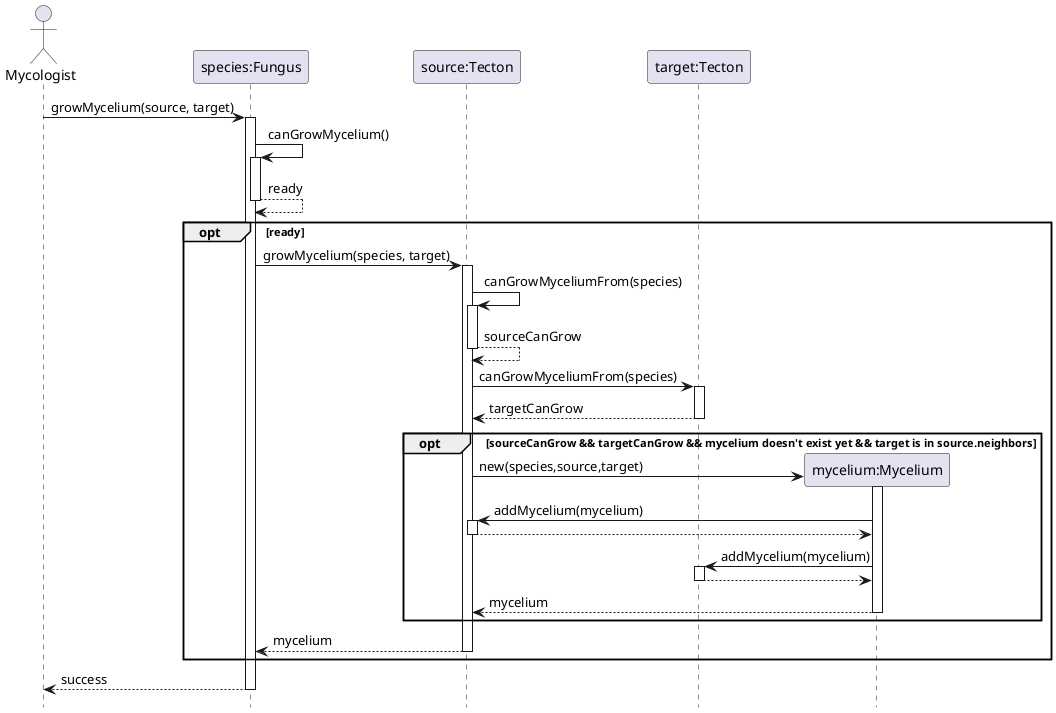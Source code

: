 @startuml Mycelium/mycelium-grow
hide footbox

actor Mycologist
participant "species:Fungus" as species
participant "source:Tecton" as source
participant "target:Tecton" as target
participant "mycelium:Mycelium" as mycelium

Mycologist -> species : growMycelium(source, target)
activate species

species -> species : canGrowMycelium()
activate species
return ready

opt ready
species -> source : growMycelium(species, target)
activate source
    source -> source : canGrowMyceliumFrom(species)
    activate source
    return sourceCanGrow

    source -> target : canGrowMyceliumFrom(species) 
    ' ^check in implementation: (gombatest or mycelium) and (mycelium species count < limit)
    activate target
    return targetCanGrow
    opt sourceCanGrow && targetCanGrow && mycelium doesn't exist yet && target is in source.neighbors
        create mycelium
        source -> mycelium : new(species,source,target)
        activate mycelium

        mycelium -> source : addMycelium(mycelium)
        activate source
        return

        mycelium -> target : addMycelium(mycelium)
        activate target
        return

        return mycelium
    end
return mycelium
end

return success



@enduml
